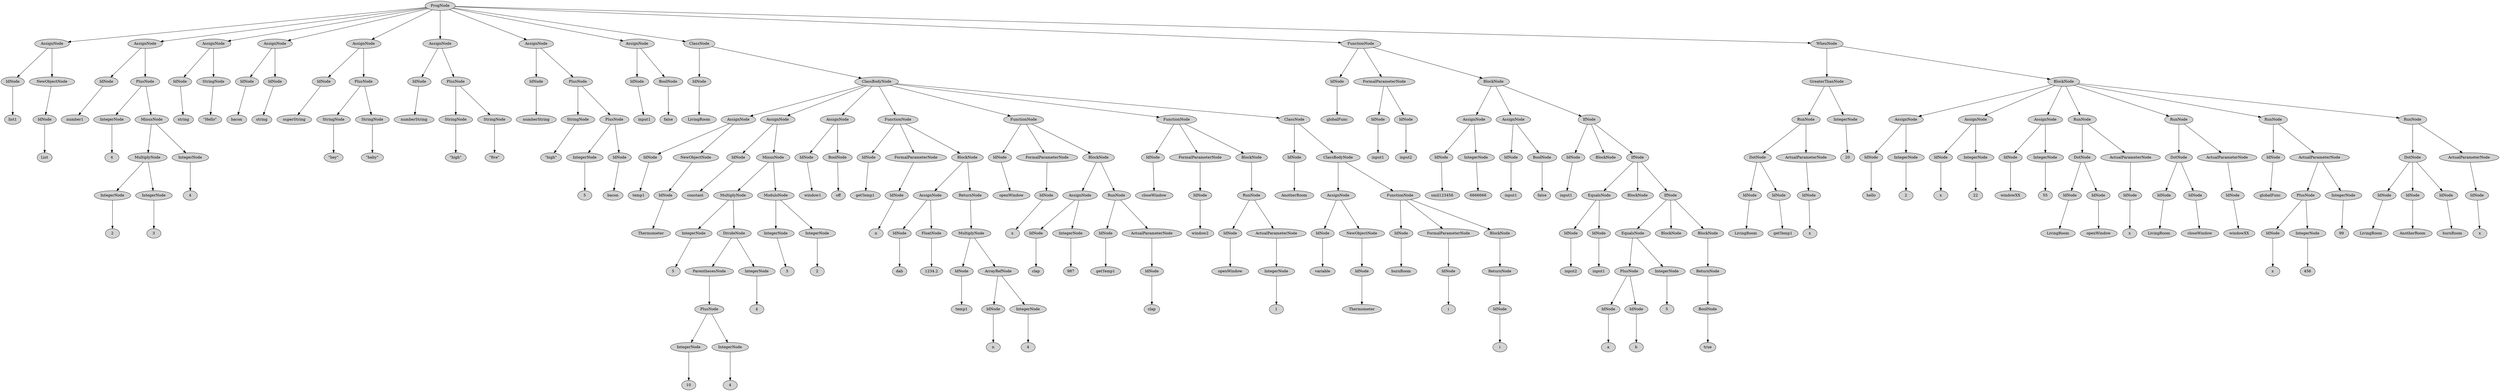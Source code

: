 digraph G {
	graph [ranksep=1.5 ratio=fill]
	node [style=filled]
	overlap=false
	6017592 [label=ProgNode]
	1115589 [label=AssignNode]
	6017592 -> 1115589
	9242299 [label=IdNode]
	1115589 -> 9242299
	5814587 [label=list1]
	9242299 -> 5814587
	3310912 [label=NewObjectNode]
	1115589 -> 3310912
	2964244 [label=IdNode]
	3310912 -> 2964244
	655126 [label=List]
	2964244 -> 655126
	4997149 [label=AssignNode]
	6017592 -> 4997149
	7479753 [label=IdNode]
	4997149 -> 7479753
	869540 [label=number1]
	7479753 -> 869540
	9588815 [label=PlusNode]
	4997149 -> 9588815
	35831 [label=IntegerNode]
	9588815 -> 35831
	3922567 [label=4]
	35831 -> 3922567
	3920168 [label=MinusNode]
	9588815 -> 3920168
	7614762 [label=MultiplyNode]
	3920168 -> 7614762
	2373530 [label=IntegerNode]
	7614762 -> 2373530
	2994211 [label=2]
	2373530 -> 2994211
	8248736 [label=IntegerNode]
	7614762 -> 8248736
	2030147 [label=3]
	8248736 -> 2030147
	3698193 [label=IntegerNode]
	3920168 -> 3698193
	9822053 [label=4]
	3698193 -> 9822053
	7354916 [label=AssignNode]
	6017592 -> 7354916
	7349316 [label=IdNode]
	7354916 -> 7349316
	3926423 [label=string]
	7349316 -> 3926423
	1416356 [label=StringNode]
	7354916 -> 1416356
	263513 [label="\"Hello\""]
	1416356 -> 263513
	4820476 [label=AssignNode]
	6017592 -> 4820476
	44253 [label=IdNode]
	4820476 -> 44253
	8159474 [label=bacon]
	44253 -> 8159474
	1480973 [label=IdNode]
	4820476 -> 1480973
	8493016 [label=string]
	1480973 -> 8493016
	1086177 [label=AssignNode]
	6017592 -> 1086177
	981909 [label=IdNode]
	1086177 -> 981909
	9872851 [label=superString]
	981909 -> 9872851
	1285541 [label=PlusNode]
	1086177 -> 1285541
	2523432 [label=StringNode]
	1285541 -> 2523432
	5763946 [label="\"hey\""]
	2523432 -> 5763946
	8884243 [label=StringNode]
	1285541 -> 8884243
	4829791 [label="\"baby\""]
	8884243 -> 4829791
	6730728 [label=AssignNode]
	6017592 -> 6730728
	3523499 [label=IdNode]
	6730728 -> 3523499
	3962974 [label=numberString]
	3523499 -> 3962974
	6775920 [label=PlusNode]
	6730728 -> 6775920
	4211807 [label=StringNode]
	6775920 -> 4211807
	2242818 [label="\"high\""]
	4211807 -> 2242818
	9112320 [label=StringNode]
	6775920 -> 9112320
	4531100 [label="\"five\""]
	9112320 -> 4531100
	5690781 [label=AssignNode]
	6017592 -> 5690781
	7609525 [label=IdNode]
	5690781 -> 7609525
	9733024 [label=numberString]
	7609525 -> 9733024
	6731015 [label=PlusNode]
	5690781 -> 6731015
	5834036 [label=StringNode]
	6731015 -> 5834036
	3864007 [label="\"high\""]
	5834036 -> 3864007
	1007825 [label=PlusNode]
	6731015 -> 1007825
	8014275 [label=IntegerNode]
	1007825 -> 8014275
	1446642 [label=5]
	8014275 -> 1446642
	3108779 [label=IdNode]
	1007825 -> 3108779
	237325 [label=bacon]
	3108779 -> 237325
	3666675 [label=AssignNode]
	6017592 -> 3666675
	2807454 [label=IdNode]
	3666675 -> 2807454
	4903412 [label=input1]
	2807454 -> 4903412
	656852 [label=BoolNode]
	3666675 -> 656852
	8310036 [label=false]
	656852 -> 8310036
	3713198 [label=ClassNode]
	6017592 -> 3713198
	7486647 [label=IdNode]
	3713198 -> 7486647
	207983 [label=LivingRoom]
	7486647 -> 207983
	7986031 [label=ClassBodyNode]
	3713198 -> 7986031
	9101979 [label=AssignNode]
	7986031 -> 9101979
	4433259 [label=IdNode]
	9101979 -> 4433259
	967905 [label=temp1]
	4433259 -> 967905
	7383698 [label=NewObjectNode]
	9101979 -> 7383698
	6087400 [label=IdNode]
	7383698 -> 6087400
	4651973 [label=Thermometer]
	6087400 -> 4651973
	6919280 [label=AssignNode]
	7986031 -> 6919280
	9752010 [label=IdNode]
	6919280 -> 9752010
	7815892 [label=constant]
	9752010 -> 7815892
	365930 [label=MinusNode]
	6919280 -> 365930
	8439074 [label=MultiplyNode]
	365930 -> 8439074
	1234581 [label=IntegerNode]
	8439074 -> 1234581
	6298938 [label=5]
	1234581 -> 6298938
	2611391 [label=DivideNode]
	8439074 -> 2611391
	6158276 [label=ParenthesesNode]
	2611391 -> 6158276
	5371446 [label=PlusNode]
	6158276 -> 5371446
	7146846 [label=IntegerNode]
	5371446 -> 7146846
	476895 [label=10]
	7146846 -> 476895
	6657052 [label=IntegerNode]
	5371446 -> 6657052
	1369360 [label=4]
	6657052 -> 1369360
	8873269 [label=IntegerNode]
	2611391 -> 8873269
	9256021 [label=4]
	8873269 -> 9256021
	2132865 [label=ModuloNode]
	365930 -> 2132865
	3468317 [label=IntegerNode]
	2132865 -> 3468317
	1877882 [label=3]
	3468317 -> 1877882
	5893272 [label=IntegerNode]
	2132865 -> 5893272
	7321699 [label=2]
	5893272 -> 7321699
	6922550 [label=AssignNode]
	7986031 -> 6922550
	8482564 [label=IdNode]
	6922550 -> 8482564
	50134 [label=window1]
	8482564 -> 50134
	7659228 [label=BoolNode]
	6922550 -> 7659228
	9944982 [label=off]
	7659228 -> 9944982
	7060289 [label=FunctionNode]
	7986031 -> 7060289
	9986313 [label=IdNode]
	7060289 -> 9986313
	7111343 [label=getTemp1]
	9986313 -> 7111343
	5920982 [label=FormalParameterNode]
	7060289 -> 5920982
	4550189 [label=IdNode]
	5920982 -> 4550189
	5262209 [label=n]
	4550189 -> 5262209
	9213809 [label=BlockNode]
	7060289 -> 9213809
	2779183 [label=AssignNode]
	9213809 -> 2779183
	4673692 [label=IdNode]
	2779183 -> 4673692
	9304635 [label=dab]
	4673692 -> 9304635
	1775650 [label=FloatNode]
	2779183 -> 1775650
	6335286 [label=1234.2]
	1775650 -> 6335286
	5544526 [label=ReturnNode]
	9213809 -> 5544526
	7107062 [label=MultiplyNode]
	5544526 -> 7107062
	1026299 [label=IdNode]
	7107062 -> 1026299
	6819792 [label=temp1]
	1026299 -> 6819792
	5109677 [label=ArrayRefNode]
	7107062 -> 5109677
	9135302 [label=IdNode]
	5109677 -> 9135302
	3534229 [label=n]
	9135302 -> 3534229
	4934019 [label=IntegerNode]
	5109677 -> 4934019
	7012050 [label=4]
	4934019 -> 7012050
	5155445 [label=FunctionNode]
	7986031 -> 5155445
	2841540 [label=IdNode]
	5155445 -> 2841540
	164296 [label=openWindow]
	2841540 -> 164296
	8814788 [label=FormalParameterNode]
	5155445 -> 8814788
	9611923 [label=IdNode]
	8814788 -> 9611923
	7870063 [label=x]
	9611923 -> 7870063
	6688785 [label=BlockNode]
	5155445 -> 6688785
	4780645 [label=AssignNode]
	6688785 -> 4780645
	5272885 [label=IdNode]
	4780645 -> 5272885
	3402759 [label=clap]
	5272885 -> 3402759
	6493872 [label=IntegerNode]
	4780645 -> 6493872
	2272822 [label=987]
	6493872 -> 2272822
	2503151 [label=RunNode]
	6688785 -> 2503151
	2448819 [label=IdNode]
	2503151 -> 2448819
	57254 [label=getTemp1]
	2448819 -> 57254
	1331357 [label=ActualParameterNode]
	2503151 -> 1331357
	7696782 [label=IdNode]
	1331357 -> 7696782
	3023542 [label=clap]
	7696782 -> 3023542
	3299813 [label=FunctionNode]
	7986031 -> 3299813
	8769699 [label=IdNode]
	3299813 -> 8769699
	6735287 [label=closeWindow]
	8769699 -> 6735287
	402555 [label=FormalParameterNode]
	3299813 -> 402555
	3797373 [label=IdNode]
	402555 -> 3797373
	9112441 [label=window2]
	3797373 -> 9112441
	5918492 [label=BlockNode]
	3299813 -> 5918492
	5869688 [label=RunNode]
	5918492 -> 5869688
	2294314 [label=IdNode]
	5869688 -> 2294314
	5609404 [label=openWindow]
	2294314 -> 5609404
	3230665 [label=ActualParameterNode]
	5869688 -> 3230665
	9311660 [label=IntegerNode]
	3230665 -> 9311660
	735829 [label=1]
	9311660 -> 735829
	9114133 [label=ClassNode]
	7986031 -> 9114133
	5828572 [label=IdNode]
	9114133 -> 5828572
	3607113 [label=AnotherRoom]
	5828572 -> 3607113
	2797407 [label=ClassBodyNode]
	9114133 -> 2797407
	9354034 [label=AssignNode]
	2797407 -> 9354034
	620449 [label=IdNode]
	9354034 -> 620449
	4458042 [label=variable]
	620449 -> 4458042
	1399593 [label=NewObjectNode]
	9354034 -> 1399593
	9861313 [label=IdNode]
	1399593 -> 9861313
	313518 [label=Thermometer]
	9861313 -> 313518
	1705852 [label=FunctionNode]
	2797407 -> 1705852
	2143420 [label=IdNode]
	1705852 -> 2143420
	4406849 [label=burnRoom]
	2143420 -> 4406849
	4239726 [label=FormalParameterNode]
	1705852 -> 4239726
	1818600 [label=IdNode]
	4239726 -> 1818600
	199391 [label=i]
	1818600 -> 199391
	2012047 [label=BlockNode]
	1705852 -> 2012047
	2769306 [label=ReturnNode]
	2012047 -> 2769306
	4328231 [label=IdNode]
	2769306 -> 4328231
	9814172 [label=i]
	4328231 -> 9814172
	2340228 [label=FunctionNode]
	6017592 -> 2340228
	9842285 [label=IdNode]
	2340228 -> 9842285
	6856492 [label=globalFunc]
	9842285 -> 6856492
	7009664 [label=FormalParameterNode]
	2340228 -> 7009664
	2324365 [label=IdNode]
	7009664 -> 2324365
	4119879 [label=input1]
	2324365 -> 4119879
	5149492 [label=IdNode]
	7009664 -> 5149492
	7983693 [label=input2]
	5149492 -> 7983693
	360479 [label=BlockNode]
	2340228 -> 360479
	1248814 [label=AssignNode]
	360479 -> 1248814
	1781348 [label=IdNode]
	1248814 -> 1781348
	7603006 [label=smil123456]
	1781348 -> 7603006
	5886210 [label=IntegerNode]
	1248814 -> 5886210
	513856 [label=6666666]
	5886210 -> 513856
	6881899 [label=AssignNode]
	360479 -> 6881899
	7627571 [label=IdNode]
	6881899 -> 7627571
	6136691 [label=input1]
	7627571 -> 6136691
	2871656 [label=BoolNode]
	6881899 -> 2871656
	1690082 [label=false]
	2871656 -> 1690082
	303645 [label=IfNode]
	360479 -> 303645
	7328863 [label=IdNode]
	303645 -> 7328863
	2706569 [label=input1]
	7328863 -> 2706569
	9424404 [label=BlockNode]
	303645 -> 9424404
	2271771 [label=IfNode]
	303645 -> 2271771
	5630354 [label=EqualsNode]
	2271771 -> 5630354
	5848142 [label=IdNode]
	5630354 -> 5848142
	7518583 [label=input2]
	5848142 -> 7518583
	823460 [label=IdNode]
	5630354 -> 823460
	6392500 [label=input1]
	823460 -> 6392500
	5714727 [label=BlockNode]
	2271771 -> 5714727
	7155939 [label=IfNode]
	2271771 -> 7155939
	4373097 [label=EqualsNode]
	7155939 -> 4373097
	1928683 [label=PlusNode]
	4373097 -> 1928683
	1493374 [label=IdNode]
	1928683 -> 1493374
	7554060 [label=a]
	1493374 -> 7554060
	862150 [label=IdNode]
	1928683 -> 862150
	1108634 [label=b]
	862150 -> 1108634
	1633035 [label=IntegerNode]
	4373097 -> 1633035
	9545467 [label=5]
	1633035 -> 9545467
	5298042 [label=BlockNode]
	7155939 -> 5298042
	7932163 [label=BlockNode]
	7155939 -> 7932163
	3090859 [label=ReturnNode]
	7932163 -> 3090859
	57578 [label=BoolNode]
	3090859 -> 57578
	2413683 [label=true]
	57578 -> 2413683
	9091486 [label=WhenNode]
	6017592 -> 9091486
	7940576 [label=GreaterThanNode]
	9091486 -> 7940576
	3308697 [label=RunNode]
	7940576 -> 3308697
	4776917 [label=DotNode]
	3308697 -> 4776917
	8342324 [label=IdNode]
	4776917 -> 8342324
	8256182 [label=LivingRoom]
	8342324 -> 8256182
	2626884 [label=IdNode]
	4776917 -> 2626884
	7152081 [label=getTemp1]
	2626884 -> 7152081
	4761637 [label=ActualParameterNode]
	3308697 -> 4761637
	1118660 [label=IdNode]
	4761637 -> 1118660
	7688987 [label=x]
	1118660 -> 7688987
	1960753 [label=IntegerNode]
	7940576 -> 1960753
	9212502 [label=20]
	1960753 -> 9212502
	4535630 [label=BlockNode]
	9091486 -> 4535630
	1737999 [label=AssignNode]
	4535630 -> 1737999
	6988374 [label=IdNode]
	1737999 -> 6988374
	6501039 [label=hello]
	6988374 -> 6501039
	9237478 [label=IntegerNode]
	1737999 -> 9237478
	5902234 [label=2]
	9237478 -> 5902234
	999076 [label=AssignNode]
	4535630 -> 999076
	8768196 [label=IdNode]
	999076 -> 8768196
	5430926 [label=x]
	8768196 -> 5430926
	1664274 [label=IntegerNode]
	999076 -> 1664274
	2952561 [label=22]
	1664274 -> 2952561
	995516 [label=AssignNode]
	4535630 -> 995516
	6541243 [label=IdNode]
	995516 -> 6541243
	2992315 [label=windowXX]
	6541243 -> 2992315
	5759938 [label=IntegerNode]
	995516 -> 5759938
	2239751 [label=55]
	5759938 -> 2239751
	6116517 [label=RunNode]
	4535630 -> 6116517
	1646957 [label=DotNode]
	6116517 -> 1646957
	385605 [label=IdNode]
	1646957 -> 385605
	5782865 [label=LivingRoom]
	385605 -> 5782865
	1495114 [label=IdNode]
	1646957 -> 1495114
	288474 [label=openWindow]
	1495114 -> 288474
	3608110 [label=ActualParameterNode]
	6116517 -> 3608110
	8101038 [label=IdNode]
	3608110 -> 8101038
	2483896 [label=x]
	8101038 -> 2483896
	6194699 [label=RunNode]
	4535630 -> 6194699
	4951619 [label=DotNode]
	6194699 -> 4951619
	6230828 [label=IdNode]
	4951619 -> 6230828
	7177491 [label=LivingRoom]
	6230828 -> 7177491
	3509747 [label=IdNode]
	4951619 -> 3509747
	4579756 [label=closeWindow]
	3509747 -> 4579756
	3329953 [label=ActualParameterNode]
	6194699 -> 3329953
	1829977 [label=IdNode]
	3329953 -> 1829977
	3482589 [label=windowXX]
	1829977 -> 3482589
	2349330 [label=RunNode]
	4535630 -> 2349330
	6633013 [label=IdNode]
	2349330 -> 6633013
	4601694 [label=globalFunc]
	6633013 -> 4601694
	5656719 [label=ActualParameterNode]
	2349330 -> 5656719
	3503192 [label=PlusNode]
	5656719 -> 3503192
	7619562 [label=IdNode]
	3503192 -> 7619562
	5683095 [label=x]
	7619562 -> 5683095
	4641022 [label=IntegerNode]
	3503192 -> 4641022
	3400634 [label=456]
	4641022 -> 3400634
	1150228 [label=IntegerNode]
	5656719 -> 1150228
	6817649 [label=99]
	1150228 -> 6817649
	3892162 [label=RunNode]
	4535630 -> 3892162
	2324408 [label=DotNode]
	3892162 -> 2324408
	1517817 [label=IdNode]
	2324408 -> 1517817
	5675164 [label=LivingRoom]
	1517817 -> 5675164
	7149011 [label=IdNode]
	2324408 -> 7149011
	5114917 [label=AnotherRoom]
	7149011 -> 5114917
	3577626 [label=IdNode]
	2324408 -> 3577626
	6523896 [label=burnRoom]
	3577626 -> 6523896
	9000454 [label=ActualParameterNode]
	3892162 -> 9000454
	9870585 [label=IdNode]
	9000454 -> 9870585
	1558159 [label=x]
	9870585 -> 1558159
}
